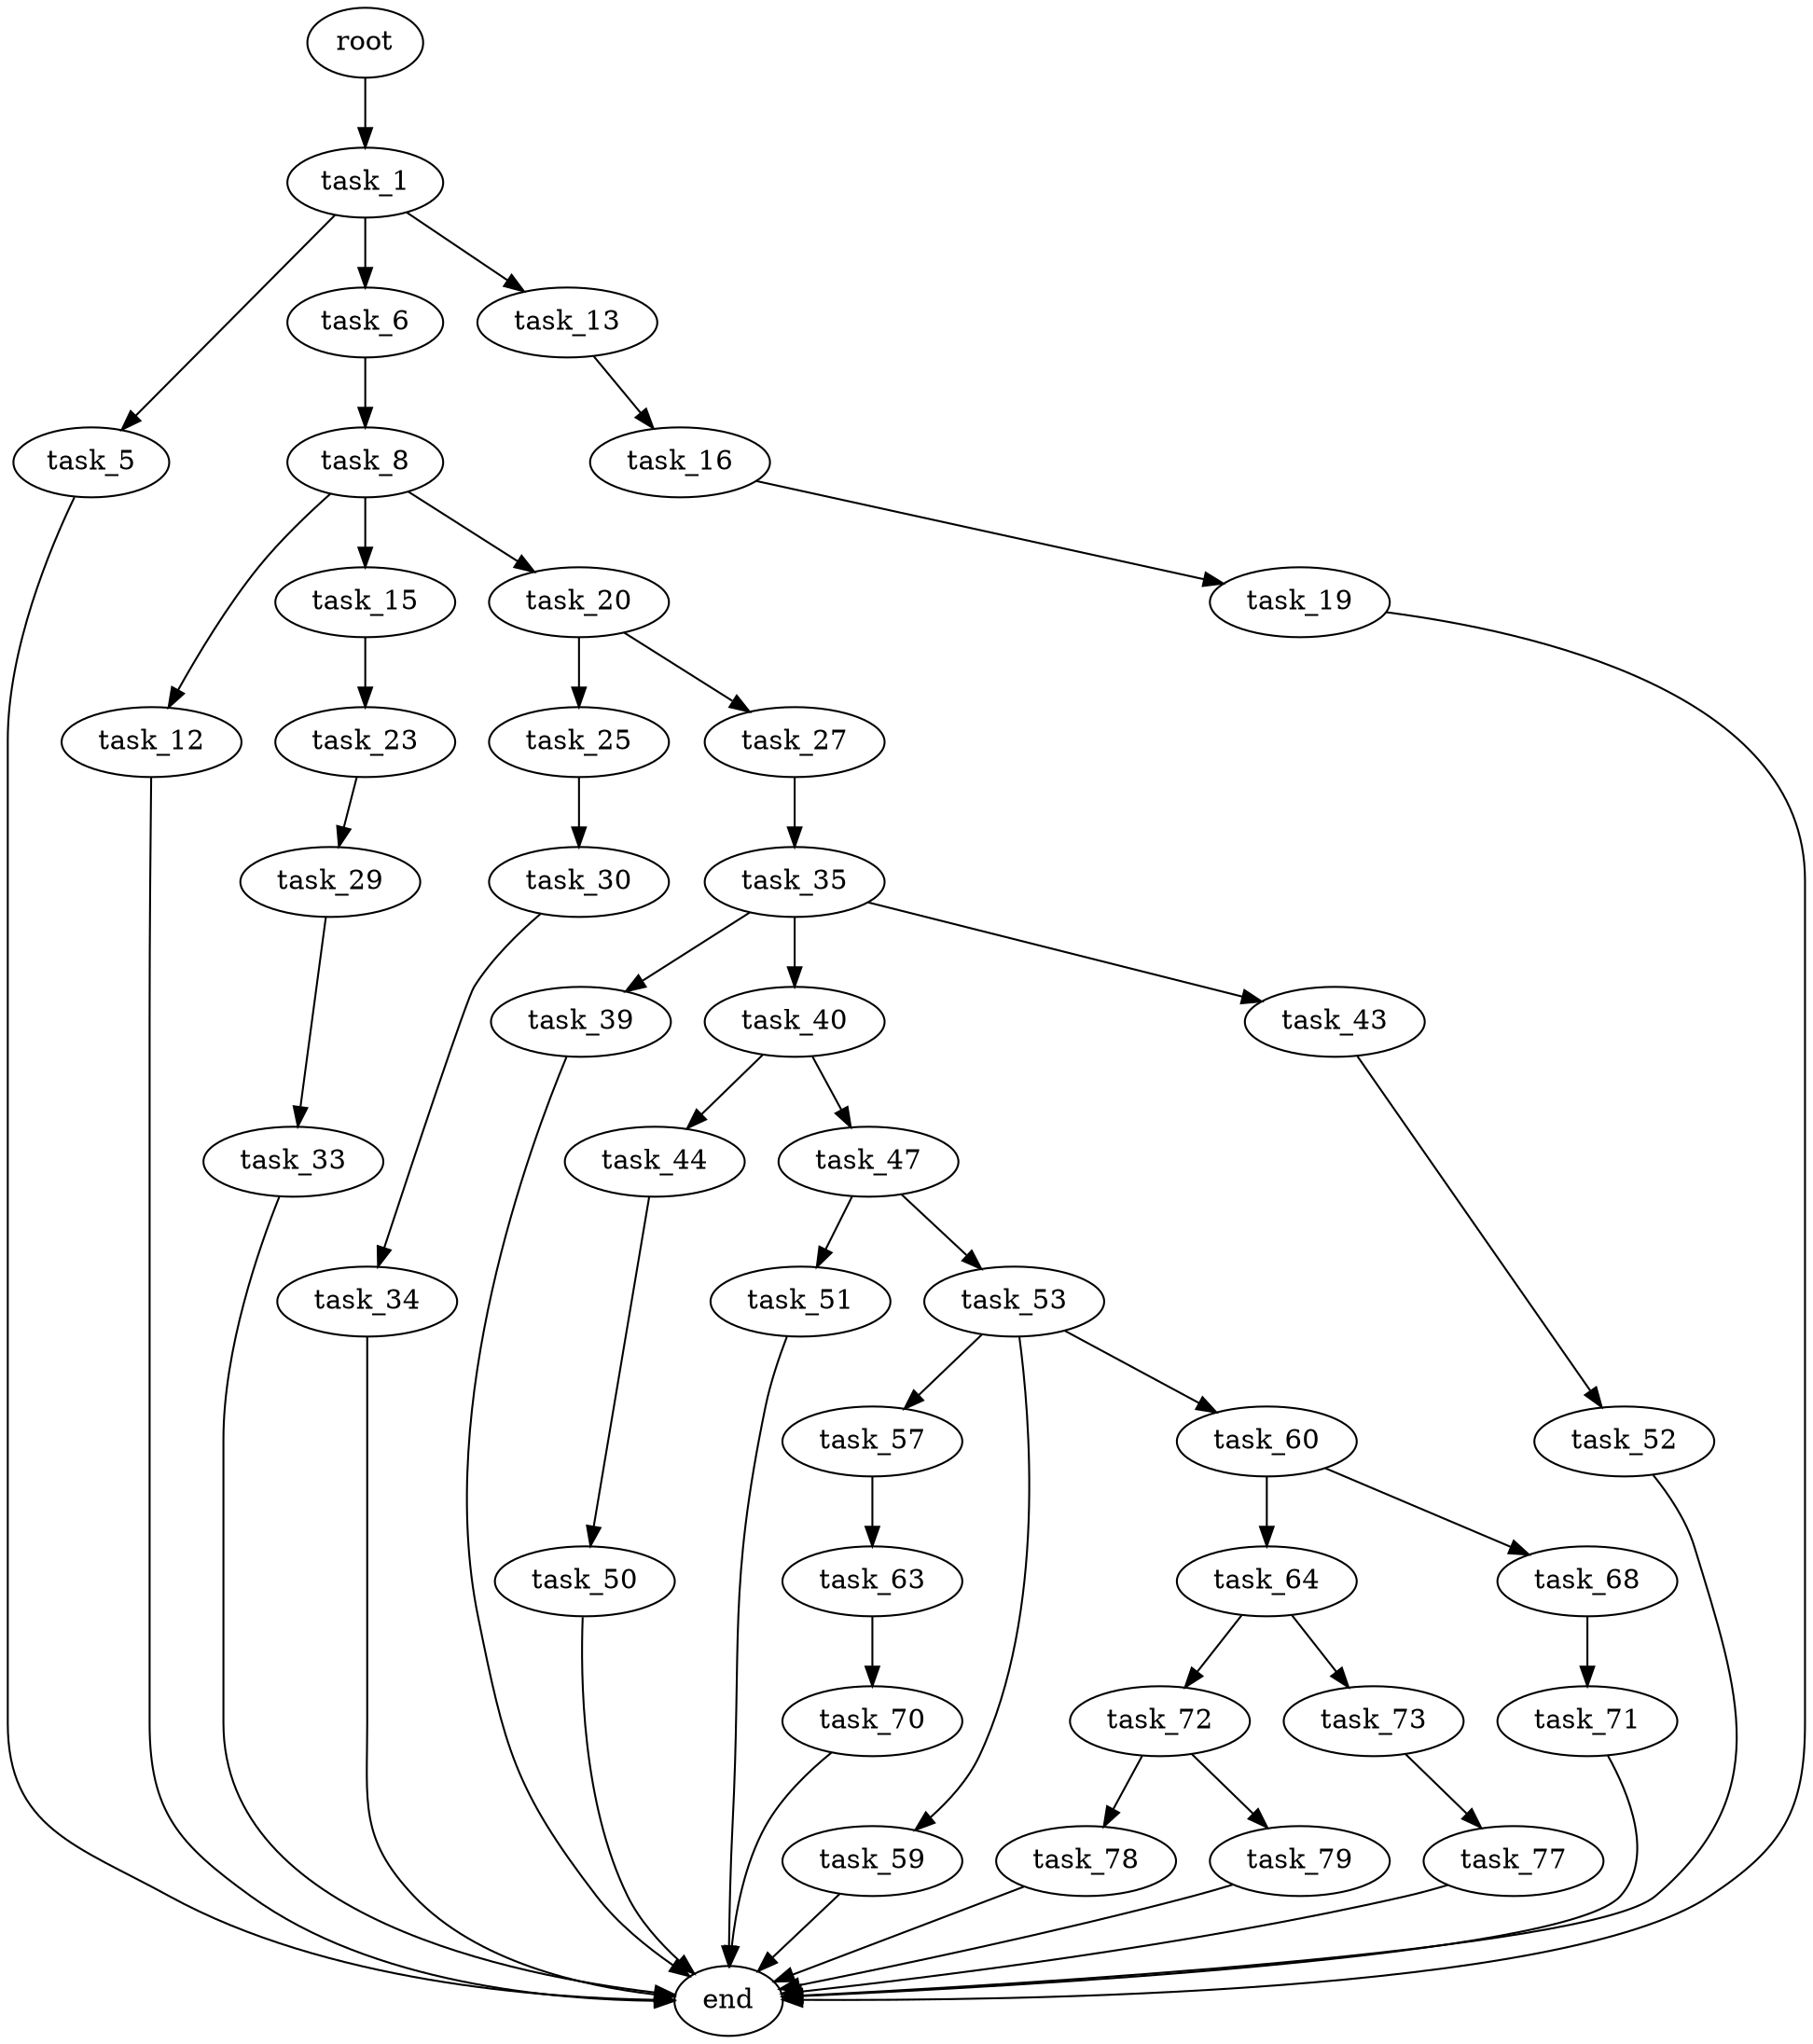 digraph G {
  root [size="0.000000"];
  task_1 [size="1970754649.000000"];
  task_5 [size="8589934592.000000"];
  task_6 [size="318770199956.000000"];
  task_13 [size="8589934592.000000"];
  end [size="0.000000"];
  task_8 [size="174305871094.000000"];
  task_12 [size="249464522992.000000"];
  task_15 [size="782757789696.000000"];
  task_20 [size="83708995231.000000"];
  task_16 [size="601952971360.000000"];
  task_23 [size="356886073506.000000"];
  task_19 [size="14051686212.000000"];
  task_25 [size="137037455628.000000"];
  task_27 [size="3488984770.000000"];
  task_29 [size="177839307204.000000"];
  task_30 [size="28991029248.000000"];
  task_35 [size="368293445632.000000"];
  task_33 [size="151787950155.000000"];
  task_34 [size="8589934592.000000"];
  task_39 [size="960371600371.000000"];
  task_40 [size="368293445632.000000"];
  task_43 [size="28991029248.000000"];
  task_44 [size="7728386163.000000"];
  task_47 [size="549755813888.000000"];
  task_52 [size="8117875574.000000"];
  task_50 [size="445169999876.000000"];
  task_51 [size="782757789696.000000"];
  task_53 [size="290161819024.000000"];
  task_57 [size="6507901172.000000"];
  task_59 [size="368293445632.000000"];
  task_60 [size="283435944142.000000"];
  task_63 [size="216774702510.000000"];
  task_64 [size="481855545341.000000"];
  task_68 [size="89008147795.000000"];
  task_70 [size="648103505475.000000"];
  task_72 [size="12476596192.000000"];
  task_73 [size="231928233984.000000"];
  task_71 [size="68719476736.000000"];
  task_78 [size="143021726760.000000"];
  task_79 [size="134217728000.000000"];
  task_77 [size="8938532455.000000"];

  root -> task_1 [size="1.000000"];
  task_1 -> task_5 [size="75497472.000000"];
  task_1 -> task_6 [size="75497472.000000"];
  task_1 -> task_13 [size="75497472.000000"];
  task_5 -> end [size="1.000000"];
  task_6 -> task_8 [size="209715200.000000"];
  task_13 -> task_16 [size="33554432.000000"];
  task_8 -> task_12 [size="301989888.000000"];
  task_8 -> task_15 [size="301989888.000000"];
  task_8 -> task_20 [size="301989888.000000"];
  task_12 -> end [size="1.000000"];
  task_15 -> task_23 [size="679477248.000000"];
  task_20 -> task_25 [size="75497472.000000"];
  task_20 -> task_27 [size="75497472.000000"];
  task_16 -> task_19 [size="536870912.000000"];
  task_23 -> task_29 [size="411041792.000000"];
  task_19 -> end [size="1.000000"];
  task_25 -> task_30 [size="134217728.000000"];
  task_27 -> task_35 [size="411041792.000000"];
  task_29 -> task_33 [size="536870912.000000"];
  task_30 -> task_34 [size="75497472.000000"];
  task_35 -> task_39 [size="411041792.000000"];
  task_35 -> task_40 [size="411041792.000000"];
  task_35 -> task_43 [size="411041792.000000"];
  task_33 -> end [size="1.000000"];
  task_34 -> end [size="1.000000"];
  task_39 -> end [size="1.000000"];
  task_40 -> task_44 [size="411041792.000000"];
  task_40 -> task_47 [size="411041792.000000"];
  task_43 -> task_52 [size="75497472.000000"];
  task_44 -> task_50 [size="134217728.000000"];
  task_47 -> task_51 [size="536870912.000000"];
  task_47 -> task_53 [size="536870912.000000"];
  task_52 -> end [size="1.000000"];
  task_50 -> end [size="1.000000"];
  task_51 -> end [size="1.000000"];
  task_53 -> task_57 [size="209715200.000000"];
  task_53 -> task_59 [size="209715200.000000"];
  task_53 -> task_60 [size="209715200.000000"];
  task_57 -> task_63 [size="209715200.000000"];
  task_59 -> end [size="1.000000"];
  task_60 -> task_64 [size="679477248.000000"];
  task_60 -> task_68 [size="679477248.000000"];
  task_63 -> task_70 [size="301989888.000000"];
  task_64 -> task_72 [size="301989888.000000"];
  task_64 -> task_73 [size="301989888.000000"];
  task_68 -> task_71 [size="411041792.000000"];
  task_70 -> end [size="1.000000"];
  task_72 -> task_78 [size="679477248.000000"];
  task_72 -> task_79 [size="679477248.000000"];
  task_73 -> task_77 [size="301989888.000000"];
  task_71 -> end [size="1.000000"];
  task_78 -> end [size="1.000000"];
  task_79 -> end [size="1.000000"];
  task_77 -> end [size="1.000000"];
}
